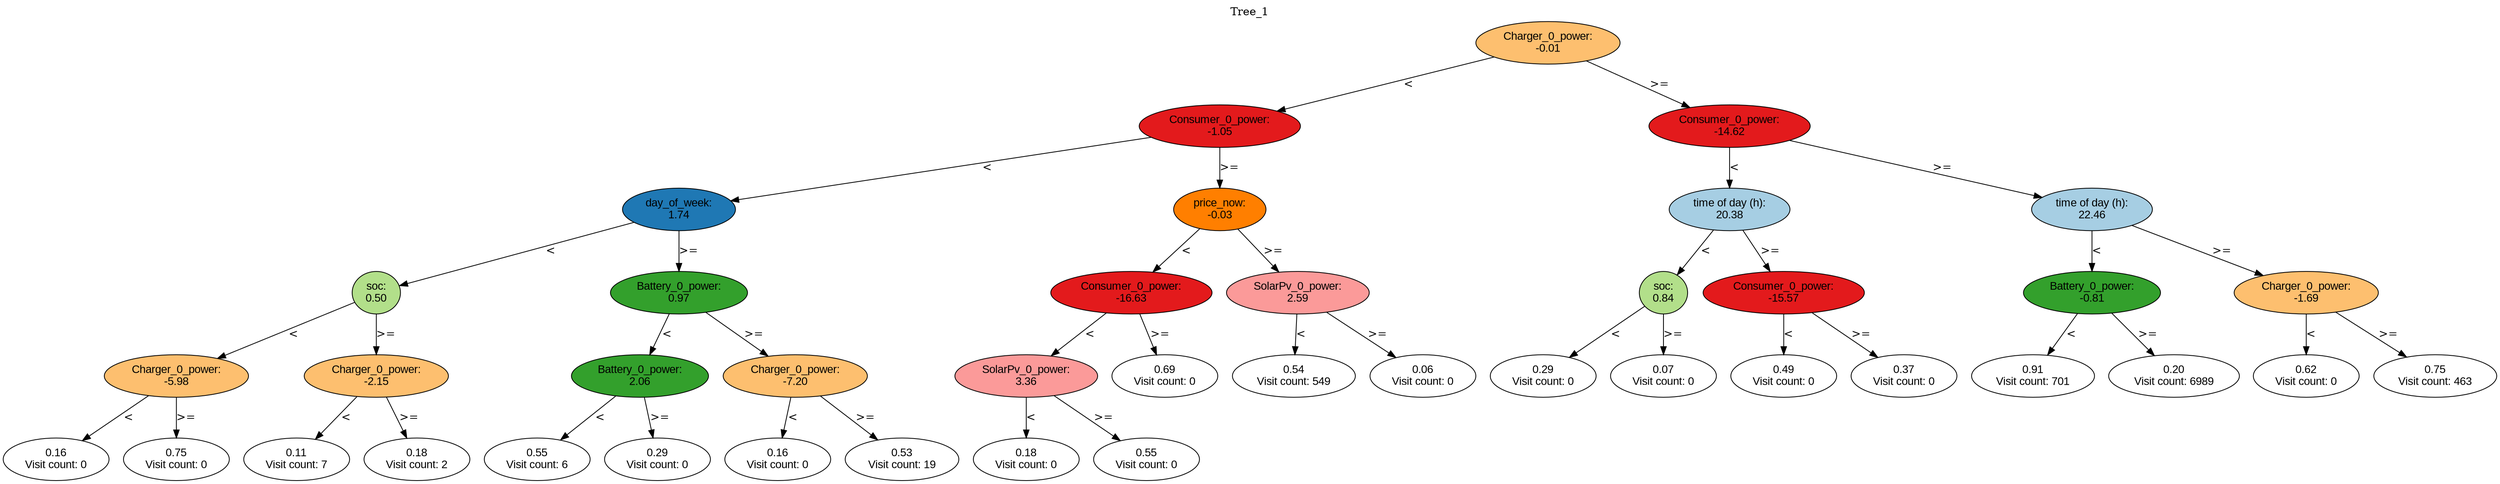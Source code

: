 digraph BST {
    node [fontname="Arial" style=filled colorscheme=paired12];
    0 [ label = "Charger_0_power:
-0.01" fillcolor=7];
    1 [ label = "Consumer_0_power:
-1.05" fillcolor=6];
    2 [ label = "day_of_week:
1.74" fillcolor=2];
    3 [ label = "soc:
0.50" fillcolor=3];
    4 [ label = "Charger_0_power:
-5.98" fillcolor=7];
    5 [ label = "0.16
Visit count: 0" fillcolor=white];
    6 [ label = "0.75
Visit count: 0" fillcolor=white];
    7 [ label = "Charger_0_power:
-2.15" fillcolor=7];
    8 [ label = "0.11
Visit count: 7" fillcolor=white];
    9 [ label = "0.18
Visit count: 2" fillcolor=white];
    10 [ label = "Battery_0_power:
0.97" fillcolor=4];
    11 [ label = "Battery_0_power:
2.06" fillcolor=4];
    12 [ label = "0.55
Visit count: 6" fillcolor=white];
    13 [ label = "0.29
Visit count: 0" fillcolor=white];
    14 [ label = "Charger_0_power:
-7.20" fillcolor=7];
    15 [ label = "0.16
Visit count: 0" fillcolor=white];
    16 [ label = "0.53
Visit count: 19" fillcolor=white];
    17 [ label = "price_now:
-0.03" fillcolor=8];
    18 [ label = "Consumer_0_power:
-16.63" fillcolor=6];
    19 [ label = "SolarPv_0_power:
3.36" fillcolor=5];
    20 [ label = "0.18
Visit count: 0" fillcolor=white];
    21 [ label = "0.55
Visit count: 0" fillcolor=white];
    22 [ label = "0.69
Visit count: 0" fillcolor=white];
    23 [ label = "SolarPv_0_power:
2.59" fillcolor=5];
    24 [ label = "0.54
Visit count: 549" fillcolor=white];
    25 [ label = "0.06
Visit count: 0" fillcolor=white];
    26 [ label = "Consumer_0_power:
-14.62" fillcolor=6];
    27 [ label = "time of day (h):
20.38" fillcolor=1];
    28 [ label = "soc:
0.84" fillcolor=3];
    29 [ label = "0.29
Visit count: 0" fillcolor=white];
    30 [ label = "0.07
Visit count: 0" fillcolor=white];
    31 [ label = "Consumer_0_power:
-15.57" fillcolor=6];
    32 [ label = "0.49
Visit count: 0" fillcolor=white];
    33 [ label = "0.37
Visit count: 0" fillcolor=white];
    34 [ label = "time of day (h):
22.46" fillcolor=1];
    35 [ label = "Battery_0_power:
-0.81" fillcolor=4];
    36 [ label = "0.91
Visit count: 701" fillcolor=white];
    37 [ label = "0.20
Visit count: 6989" fillcolor=white];
    38 [ label = "Charger_0_power:
-1.69" fillcolor=7];
    39 [ label = "0.62
Visit count: 0" fillcolor=white];
    40 [ label = "0.75
Visit count: 463" fillcolor=white];

    0  -> 1[ label = "<"];
    0  -> 26[ label = ">="];
    1  -> 2[ label = "<"];
    1  -> 17[ label = ">="];
    2  -> 3[ label = "<"];
    2  -> 10[ label = ">="];
    3  -> 4[ label = "<"];
    3  -> 7[ label = ">="];
    4  -> 5[ label = "<"];
    4  -> 6[ label = ">="];
    7  -> 8[ label = "<"];
    7  -> 9[ label = ">="];
    10  -> 11[ label = "<"];
    10  -> 14[ label = ">="];
    11  -> 12[ label = "<"];
    11  -> 13[ label = ">="];
    14  -> 15[ label = "<"];
    14  -> 16[ label = ">="];
    17  -> 18[ label = "<"];
    17  -> 23[ label = ">="];
    18  -> 19[ label = "<"];
    18  -> 22[ label = ">="];
    19  -> 20[ label = "<"];
    19  -> 21[ label = ">="];
    23  -> 24[ label = "<"];
    23  -> 25[ label = ">="];
    26  -> 27[ label = "<"];
    26  -> 34[ label = ">="];
    27  -> 28[ label = "<"];
    27  -> 31[ label = ">="];
    28  -> 29[ label = "<"];
    28  -> 30[ label = ">="];
    31  -> 32[ label = "<"];
    31  -> 33[ label = ">="];
    34  -> 35[ label = "<"];
    34  -> 38[ label = ">="];
    35  -> 36[ label = "<"];
    35  -> 37[ label = ">="];
    38  -> 39[ label = "<"];
    38  -> 40[ label = ">="];

    labelloc="t";
    label="Tree_1";
}